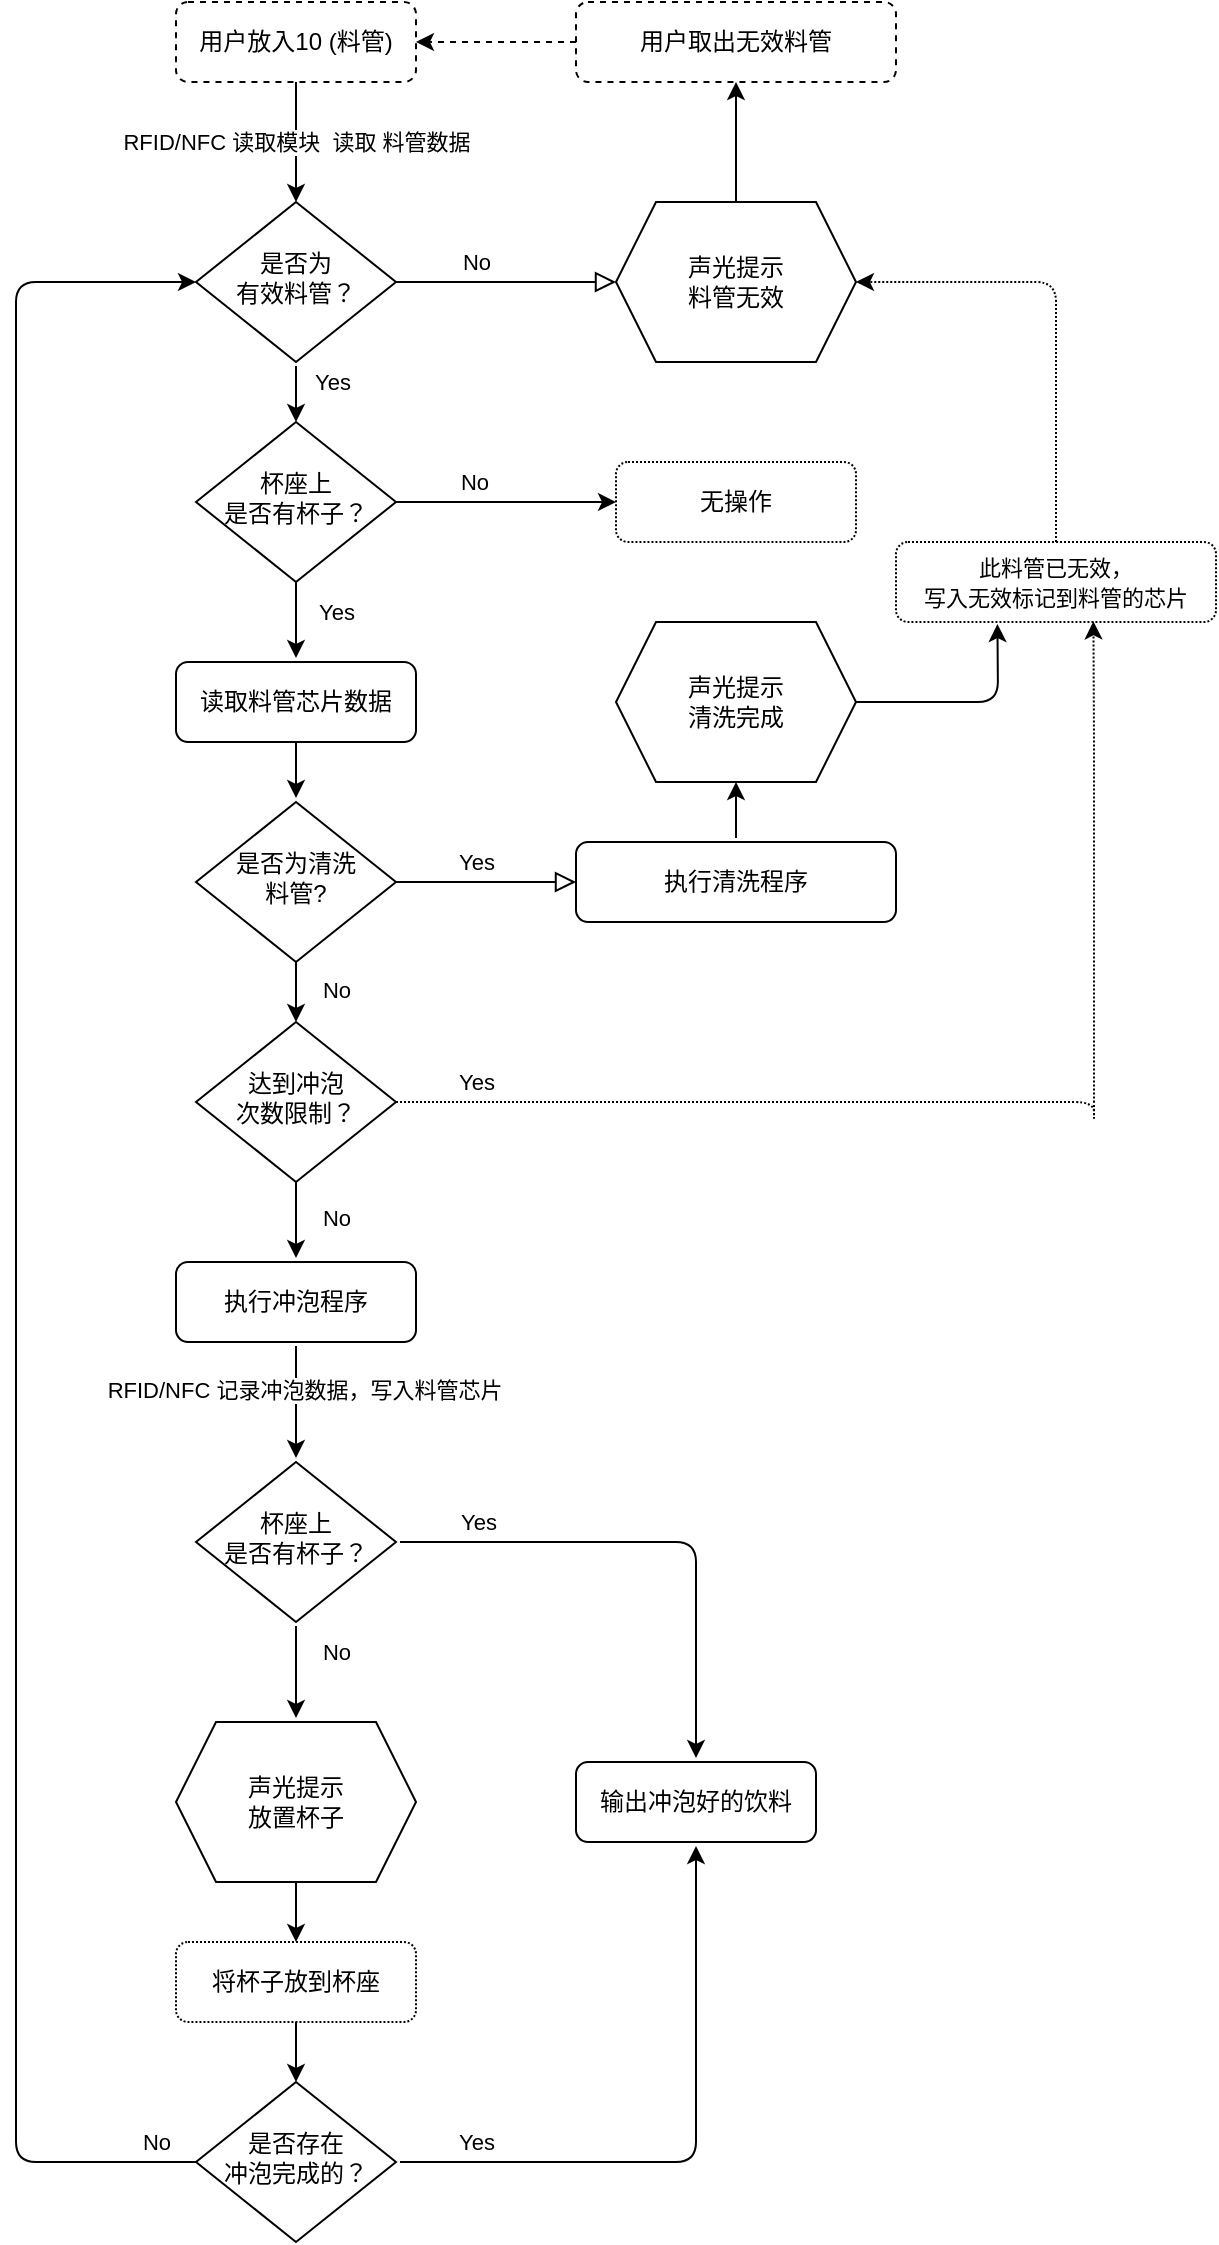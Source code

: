 <mxfile version="13.10.6" type="github">
  <diagram id="C5RBs43oDa-KdzZeNtuy" name="Page-1">
    <mxGraphModel dx="1278" dy="811" grid="1" gridSize="10" guides="1" tooltips="1" connect="1" arrows="1" fold="1" page="1" pageScale="1" pageWidth="827" pageHeight="1169" math="0" shadow="0">
      <root>
        <mxCell id="WIyWlLk6GJQsqaUBKTNV-0" />
        <mxCell id="WIyWlLk6GJQsqaUBKTNV-1" parent="WIyWlLk6GJQsqaUBKTNV-0" />
        <mxCell id="LZBA9C6CO-XnpW2mop-i-12" value="RFID/NFC 读取模块&amp;nbsp; 读取 料管数据" style="edgeStyle=orthogonalEdgeStyle;curved=0;rounded=1;sketch=0;orthogonalLoop=1;jettySize=auto;html=1;entryX=0.5;entryY=0;entryDx=0;entryDy=0;" parent="WIyWlLk6GJQsqaUBKTNV-1" source="WIyWlLk6GJQsqaUBKTNV-3" target="WIyWlLk6GJQsqaUBKTNV-6" edge="1">
          <mxGeometry relative="1" as="geometry">
            <mxPoint x="280" y="160" as="targetPoint" />
            <Array as="points" />
          </mxGeometry>
        </mxCell>
        <mxCell id="WIyWlLk6GJQsqaUBKTNV-3" value="用户放入10 (料管)" style="rounded=1;whiteSpace=wrap;html=1;fontSize=12;glass=0;strokeWidth=1;shadow=0;dashed=1;" parent="WIyWlLk6GJQsqaUBKTNV-1" vertex="1">
          <mxGeometry x="220" y="30" width="120" height="40" as="geometry" />
        </mxCell>
        <mxCell id="WIyWlLk6GJQsqaUBKTNV-5" value="No" style="edgeStyle=orthogonalEdgeStyle;rounded=0;html=1;jettySize=auto;orthogonalLoop=1;fontSize=11;endArrow=block;endFill=0;endSize=8;strokeWidth=1;shadow=0;labelBackgroundColor=none;entryX=0;entryY=0.5;entryDx=0;entryDy=0;" parent="WIyWlLk6GJQsqaUBKTNV-1" source="WIyWlLk6GJQsqaUBKTNV-6" target="LZBA9C6CO-XnpW2mop-i-78" edge="1">
          <mxGeometry x="-0.273" y="10" relative="1" as="geometry">
            <mxPoint as="offset" />
            <mxPoint x="420" y="300" as="targetPoint" />
          </mxGeometry>
        </mxCell>
        <mxCell id="LZBA9C6CO-XnpW2mop-i-25" value="" style="edgeStyle=orthogonalEdgeStyle;curved=1;sketch=0;orthogonalLoop=1;jettySize=auto;html=1;sourcePerimeterSpacing=2;targetPerimeterSpacing=2;entryX=0.5;entryY=0;entryDx=0;entryDy=0;" parent="WIyWlLk6GJQsqaUBKTNV-1" source="WIyWlLk6GJQsqaUBKTNV-6" target="LZBA9C6CO-XnpW2mop-i-83" edge="1">
          <mxGeometry relative="1" as="geometry">
            <mxPoint x="280" y="290" as="targetPoint" />
          </mxGeometry>
        </mxCell>
        <mxCell id="LZBA9C6CO-XnpW2mop-i-26" value="Yes" style="edgeLabel;html=1;align=center;verticalAlign=middle;resizable=0;points=[];" parent="LZBA9C6CO-XnpW2mop-i-25" vertex="1" connectable="0">
          <mxGeometry x="-0.174" y="1" relative="1" as="geometry">
            <mxPoint x="19" y="-8.13" as="offset" />
          </mxGeometry>
        </mxCell>
        <mxCell id="WIyWlLk6GJQsqaUBKTNV-6" value="是否为&lt;br&gt;有效料管？" style="rhombus;whiteSpace=wrap;html=1;shadow=0;fontFamily=Helvetica;fontSize=12;align=center;strokeWidth=1;spacing=6;spacingTop=-4;" parent="WIyWlLk6GJQsqaUBKTNV-1" vertex="1">
          <mxGeometry x="230" y="130" width="100" height="80" as="geometry" />
        </mxCell>
        <mxCell id="LZBA9C6CO-XnpW2mop-i-16" value="" style="edgeStyle=orthogonalEdgeStyle;curved=0;rounded=1;sketch=0;orthogonalLoop=1;jettySize=auto;html=1;exitX=0.5;exitY=0;exitDx=0;exitDy=0;" parent="WIyWlLk6GJQsqaUBKTNV-1" source="LZBA9C6CO-XnpW2mop-i-78" target="LZBA9C6CO-XnpW2mop-i-15" edge="1">
          <mxGeometry relative="1" as="geometry">
            <mxPoint x="500" y="280" as="sourcePoint" />
          </mxGeometry>
        </mxCell>
        <mxCell id="WIyWlLk6GJQsqaUBKTNV-9" value="Yes" style="edgeStyle=orthogonalEdgeStyle;rounded=0;html=1;jettySize=auto;orthogonalLoop=1;fontSize=11;endArrow=block;endFill=0;endSize=8;strokeWidth=1;shadow=0;labelBackgroundColor=none;entryX=0;entryY=0.5;entryDx=0;entryDy=0;" parent="WIyWlLk6GJQsqaUBKTNV-1" source="WIyWlLk6GJQsqaUBKTNV-10" target="WIyWlLk6GJQsqaUBKTNV-12" edge="1">
          <mxGeometry x="-0.111" y="10" relative="1" as="geometry">
            <mxPoint as="offset" />
            <mxPoint x="500" y="470" as="targetPoint" />
          </mxGeometry>
        </mxCell>
        <mxCell id="WIyWlLk6GJQsqaUBKTNV-10" value="是否为清洗&lt;br&gt;料管?" style="rhombus;whiteSpace=wrap;html=1;shadow=0;fontFamily=Helvetica;fontSize=12;align=center;strokeWidth=1;spacing=6;spacingTop=-4;" parent="WIyWlLk6GJQsqaUBKTNV-1" vertex="1">
          <mxGeometry x="230" y="430" width="100" height="80" as="geometry" />
        </mxCell>
        <mxCell id="LZBA9C6CO-XnpW2mop-i-30" value="" style="edgeStyle=orthogonalEdgeStyle;curved=1;sketch=0;orthogonalLoop=1;jettySize=auto;html=1;sourcePerimeterSpacing=2;targetPerimeterSpacing=2;exitX=0.5;exitY=1;exitDx=0;exitDy=0;" parent="WIyWlLk6GJQsqaUBKTNV-1" source="LZBA9C6CO-XnpW2mop-i-37" target="WIyWlLk6GJQsqaUBKTNV-10" edge="1">
          <mxGeometry x="0.035" y="100" relative="1" as="geometry">
            <mxPoint as="offset" />
          </mxGeometry>
        </mxCell>
        <mxCell id="LZBA9C6CO-XnpW2mop-i-39" value="" style="edgeStyle=orthogonalEdgeStyle;curved=1;sketch=0;orthogonalLoop=1;jettySize=auto;html=1;sourcePerimeterSpacing=2;targetPerimeterSpacing=2;exitX=0.5;exitY=1;exitDx=0;exitDy=0;" parent="WIyWlLk6GJQsqaUBKTNV-1" source="LZBA9C6CO-XnpW2mop-i-83" target="LZBA9C6CO-XnpW2mop-i-37" edge="1">
          <mxGeometry relative="1" as="geometry">
            <mxPoint x="280" y="332" as="sourcePoint" />
          </mxGeometry>
        </mxCell>
        <mxCell id="LZBA9C6CO-XnpW2mop-i-89" value="Yes" style="edgeLabel;html=1;align=center;verticalAlign=middle;resizable=0;points=[];" parent="LZBA9C6CO-XnpW2mop-i-39" vertex="1" connectable="0">
          <mxGeometry x="-0.236" relative="1" as="geometry">
            <mxPoint x="20" as="offset" />
          </mxGeometry>
        </mxCell>
        <mxCell id="LZBA9C6CO-XnpW2mop-i-50" value="" style="edgeStyle=orthogonalEdgeStyle;curved=1;sketch=0;orthogonalLoop=1;jettySize=auto;html=1;sourcePerimeterSpacing=2;targetPerimeterSpacing=2;entryX=0.5;entryY=1;entryDx=0;entryDy=0;" parent="WIyWlLk6GJQsqaUBKTNV-1" source="WIyWlLk6GJQsqaUBKTNV-12" target="LZBA9C6CO-XnpW2mop-i-77" edge="1">
          <mxGeometry relative="1" as="geometry">
            <mxPoint x="500" y="562" as="targetPoint" />
          </mxGeometry>
        </mxCell>
        <mxCell id="WIyWlLk6GJQsqaUBKTNV-12" value="执行清洗程序" style="rounded=1;whiteSpace=wrap;html=1;fontSize=12;glass=0;strokeWidth=1;shadow=0;" parent="WIyWlLk6GJQsqaUBKTNV-1" vertex="1">
          <mxGeometry x="420" y="450" width="160" height="40" as="geometry" />
        </mxCell>
        <mxCell id="LZBA9C6CO-XnpW2mop-i-46" style="edgeStyle=orthogonalEdgeStyle;sketch=0;orthogonalLoop=1;jettySize=auto;html=1;exitX=0;exitY=0.5;exitDx=0;exitDy=0;entryX=1;entryY=0.5;entryDx=0;entryDy=0;sourcePerimeterSpacing=2;targetPerimeterSpacing=2;dashed=1;rounded=1;" parent="WIyWlLk6GJQsqaUBKTNV-1" source="LZBA9C6CO-XnpW2mop-i-15" target="WIyWlLk6GJQsqaUBKTNV-3" edge="1">
          <mxGeometry relative="1" as="geometry" />
        </mxCell>
        <mxCell id="LZBA9C6CO-XnpW2mop-i-15" value="用户取出无效料管" style="rounded=1;whiteSpace=wrap;html=1;fontSize=12;glass=0;strokeWidth=1;shadow=0;dashed=1;" parent="WIyWlLk6GJQsqaUBKTNV-1" vertex="1">
          <mxGeometry x="420" y="30" width="160" height="40" as="geometry" />
        </mxCell>
        <mxCell id="LZBA9C6CO-XnpW2mop-i-37" value="读取料管芯片数据" style="rounded=1;whiteSpace=wrap;html=1;fontSize=12;glass=0;strokeWidth=1;shadow=0;" parent="WIyWlLk6GJQsqaUBKTNV-1" vertex="1">
          <mxGeometry x="220" y="360" width="120" height="40" as="geometry" />
        </mxCell>
        <mxCell id="LZBA9C6CO-XnpW2mop-i-41" value="" style="edgeStyle=orthogonalEdgeStyle;curved=1;sketch=0;orthogonalLoop=1;jettySize=auto;html=1;sourcePerimeterSpacing=2;targetPerimeterSpacing=2;exitX=0.5;exitY=1;exitDx=0;exitDy=0;entryX=0.5;entryY=0;entryDx=0;entryDy=0;" parent="WIyWlLk6GJQsqaUBKTNV-1" source="WIyWlLk6GJQsqaUBKTNV-10" target="LZBA9C6CO-XnpW2mop-i-80" edge="1">
          <mxGeometry relative="1" as="geometry">
            <mxPoint x="280" y="680" as="sourcePoint" />
            <mxPoint x="280" y="600" as="targetPoint" />
            <Array as="points" />
          </mxGeometry>
        </mxCell>
        <mxCell id="LZBA9C6CO-XnpW2mop-i-42" value="No" style="edgeLabel;html=1;align=center;verticalAlign=middle;resizable=0;points=[];" parent="LZBA9C6CO-XnpW2mop-i-41" vertex="1" connectable="0">
          <mxGeometry x="-0.111" y="1" relative="1" as="geometry">
            <mxPoint x="19" as="offset" />
          </mxGeometry>
        </mxCell>
        <mxCell id="LZBA9C6CO-XnpW2mop-i-68" value="" style="edgeStyle=orthogonalEdgeStyle;rounded=1;sketch=0;orthogonalLoop=1;jettySize=auto;html=1;sourcePerimeterSpacing=2;targetPerimeterSpacing=2;exitX=0.5;exitY=1;exitDx=0;exitDy=0;" parent="WIyWlLk6GJQsqaUBKTNV-1" source="LZBA9C6CO-XnpW2mop-i-80" target="LZBA9C6CO-XnpW2mop-i-67" edge="1">
          <mxGeometry relative="1" as="geometry">
            <mxPoint x="280" y="642" as="sourcePoint" />
          </mxGeometry>
        </mxCell>
        <mxCell id="LZBA9C6CO-XnpW2mop-i-69" value="No" style="edgeLabel;html=1;align=center;verticalAlign=middle;resizable=0;points=[];" parent="LZBA9C6CO-XnpW2mop-i-68" vertex="1" connectable="0">
          <mxGeometry x="-0.053" y="-3" relative="1" as="geometry">
            <mxPoint x="23" as="offset" />
          </mxGeometry>
        </mxCell>
        <mxCell id="LZBA9C6CO-XnpW2mop-i-54" value="" style="endArrow=classic;html=1;exitX=1;exitY=0.5;exitDx=0;exitDy=0;rounded=1;entryX=0.317;entryY=1.025;entryDx=0;entryDy=0;entryPerimeter=0;" parent="WIyWlLk6GJQsqaUBKTNV-1" source="LZBA9C6CO-XnpW2mop-i-77" target="LZBA9C6CO-XnpW2mop-i-56" edge="1">
          <mxGeometry width="50" height="50" relative="1" as="geometry">
            <mxPoint x="580" y="540" as="sourcePoint" />
            <mxPoint x="680" y="540" as="targetPoint" />
            <Array as="points">
              <mxPoint x="631" y="380" />
            </Array>
          </mxGeometry>
        </mxCell>
        <mxCell id="LZBA9C6CO-XnpW2mop-i-56" value="&lt;span style=&quot;font-size: 11px ; background-color: rgb(255 , 255 , 255)&quot;&gt;此料管已无效，&lt;br&gt;写入无效标记到料管的芯片&lt;/span&gt;" style="rounded=1;whiteSpace=wrap;html=1;dashed=1;dashPattern=1 1;sketch=0;" parent="WIyWlLk6GJQsqaUBKTNV-1" vertex="1">
          <mxGeometry x="580" y="300" width="160" height="40" as="geometry" />
        </mxCell>
        <mxCell id="LZBA9C6CO-XnpW2mop-i-60" value="" style="endArrow=classic;html=1;exitX=0.5;exitY=0;exitDx=0;exitDy=0;entryX=1;entryY=0.5;entryDx=0;entryDy=0;rounded=1;dashed=1;dashPattern=1 1;" parent="WIyWlLk6GJQsqaUBKTNV-1" source="LZBA9C6CO-XnpW2mop-i-56" target="LZBA9C6CO-XnpW2mop-i-78" edge="1">
          <mxGeometry width="50" height="50" relative="1" as="geometry">
            <mxPoint x="720" y="270" as="sourcePoint" />
            <mxPoint x="770" y="220" as="targetPoint" />
            <Array as="points">
              <mxPoint x="660" y="170" />
            </Array>
          </mxGeometry>
        </mxCell>
        <mxCell id="LZBA9C6CO-XnpW2mop-i-66" value="" style="endArrow=classic;html=1;rounded=1;dashed=1;dashPattern=1 1;exitX=1;exitY=0.5;exitDx=0;exitDy=0;entryX=0.617;entryY=0.992;entryDx=0;entryDy=0;entryPerimeter=0;" parent="WIyWlLk6GJQsqaUBKTNV-1" source="LZBA9C6CO-XnpW2mop-i-80" target="LZBA9C6CO-XnpW2mop-i-56" edge="1">
          <mxGeometry width="50" height="50" relative="1" as="geometry">
            <mxPoint x="560" y="630" as="sourcePoint" />
            <mxPoint x="700" y="440" as="targetPoint" />
            <Array as="points">
              <mxPoint x="679" y="580" />
              <mxPoint x="679" y="590" />
              <mxPoint x="679" y="400" />
            </Array>
          </mxGeometry>
        </mxCell>
        <mxCell id="LZBA9C6CO-XnpW2mop-i-81" value="Yes" style="edgeLabel;html=1;align=center;verticalAlign=middle;resizable=0;points=[];" parent="LZBA9C6CO-XnpW2mop-i-66" vertex="1" connectable="0">
          <mxGeometry x="-0.686" y="3" relative="1" as="geometry">
            <mxPoint x="-56" y="-7" as="offset" />
          </mxGeometry>
        </mxCell>
        <mxCell id="LZBA9C6CO-XnpW2mop-i-92" value="" style="edgeStyle=orthogonalEdgeStyle;rounded=1;sketch=0;orthogonalLoop=1;jettySize=auto;html=1;sourcePerimeterSpacing=2;targetPerimeterSpacing=2;" parent="WIyWlLk6GJQsqaUBKTNV-1" source="LZBA9C6CO-XnpW2mop-i-67" target="LZBA9C6CO-XnpW2mop-i-91" edge="1">
          <mxGeometry relative="1" as="geometry" />
        </mxCell>
        <mxCell id="LZBA9C6CO-XnpW2mop-i-115" value="RFID/NFC 记录冲泡数据，写入料管芯片&lt;br&gt;" style="edgeLabel;html=1;align=center;verticalAlign=middle;resizable=0;points=[];" parent="LZBA9C6CO-XnpW2mop-i-92" vertex="1" connectable="0">
          <mxGeometry x="0.213" y="-4" relative="1" as="geometry">
            <mxPoint x="8" y="-12" as="offset" />
          </mxGeometry>
        </mxCell>
        <mxCell id="LZBA9C6CO-XnpW2mop-i-67" value="执行冲泡程序" style="rounded=1;whiteSpace=wrap;html=1;sketch=0;" parent="WIyWlLk6GJQsqaUBKTNV-1" vertex="1">
          <mxGeometry x="220" y="660" width="120" height="40" as="geometry" />
        </mxCell>
        <mxCell id="LZBA9C6CO-XnpW2mop-i-72" value="输出冲泡好的饮料" style="rounded=1;whiteSpace=wrap;html=1;sketch=0;" parent="WIyWlLk6GJQsqaUBKTNV-1" vertex="1">
          <mxGeometry x="420" y="910" width="120" height="40" as="geometry" />
        </mxCell>
        <mxCell id="LZBA9C6CO-XnpW2mop-i-77" value="&lt;span&gt;声光提示&lt;br&gt;清洗完成&lt;/span&gt;" style="shape=hexagon;perimeter=hexagonPerimeter2;whiteSpace=wrap;html=1;fixedSize=1;rounded=0;sketch=0;" parent="WIyWlLk6GJQsqaUBKTNV-1" vertex="1">
          <mxGeometry x="440" y="340" width="120" height="80" as="geometry" />
        </mxCell>
        <mxCell id="LZBA9C6CO-XnpW2mop-i-78" value="&lt;span&gt;声光提示&lt;br&gt;料管无效&lt;br&gt;&lt;/span&gt;" style="shape=hexagon;perimeter=hexagonPerimeter2;whiteSpace=wrap;html=1;fixedSize=1;rounded=0;sketch=0;" parent="WIyWlLk6GJQsqaUBKTNV-1" vertex="1">
          <mxGeometry x="440" y="130" width="120" height="80" as="geometry" />
        </mxCell>
        <mxCell id="LZBA9C6CO-XnpW2mop-i-80" value="达到冲泡&lt;br&gt;次数限制？" style="rhombus;whiteSpace=wrap;html=1;shadow=0;fontFamily=Helvetica;fontSize=12;align=center;strokeWidth=1;spacing=6;spacingTop=-4;" parent="WIyWlLk6GJQsqaUBKTNV-1" vertex="1">
          <mxGeometry x="230" y="540" width="100" height="80" as="geometry" />
        </mxCell>
        <mxCell id="LZBA9C6CO-XnpW2mop-i-85" value="No" style="edgeStyle=orthogonalEdgeStyle;rounded=1;sketch=0;orthogonalLoop=1;jettySize=auto;html=1;sourcePerimeterSpacing=2;targetPerimeterSpacing=2;exitX=1;exitY=0.5;exitDx=0;exitDy=0;entryX=0;entryY=0.5;entryDx=0;entryDy=0;" parent="WIyWlLk6GJQsqaUBKTNV-1" source="LZBA9C6CO-XnpW2mop-i-83" target="LZBA9C6CO-XnpW2mop-i-97" edge="1">
          <mxGeometry x="-0.282" y="10" relative="1" as="geometry">
            <mxPoint x="438.032" y="310.067" as="targetPoint" />
            <Array as="points">
              <mxPoint x="390" y="280" />
              <mxPoint x="390" y="280" />
            </Array>
            <mxPoint x="-1" as="offset" />
          </mxGeometry>
        </mxCell>
        <mxCell id="LZBA9C6CO-XnpW2mop-i-83" value="杯座上&lt;br&gt;是否有杯子？" style="rhombus;whiteSpace=wrap;html=1;shadow=0;fontFamily=Helvetica;fontSize=12;align=center;strokeWidth=1;spacing=6;spacingTop=-4;" parent="WIyWlLk6GJQsqaUBKTNV-1" vertex="1">
          <mxGeometry x="230" y="240" width="100" height="80" as="geometry" />
        </mxCell>
        <mxCell id="LZBA9C6CO-XnpW2mop-i-93" value="" style="edgeStyle=orthogonalEdgeStyle;rounded=1;sketch=0;orthogonalLoop=1;jettySize=auto;html=1;sourcePerimeterSpacing=2;targetPerimeterSpacing=2;" parent="WIyWlLk6GJQsqaUBKTNV-1" source="LZBA9C6CO-XnpW2mop-i-91" target="LZBA9C6CO-XnpW2mop-i-72" edge="1">
          <mxGeometry relative="1" as="geometry" />
        </mxCell>
        <mxCell id="LZBA9C6CO-XnpW2mop-i-94" value="Yes" style="edgeLabel;html=1;align=center;verticalAlign=middle;resizable=0;points=[];" parent="LZBA9C6CO-XnpW2mop-i-93" vertex="1" connectable="0">
          <mxGeometry x="0.058" y="-4" relative="1" as="geometry">
            <mxPoint x="-97.0" y="-14" as="offset" />
          </mxGeometry>
        </mxCell>
        <mxCell id="LZBA9C6CO-XnpW2mop-i-98" value="" style="edgeStyle=orthogonalEdgeStyle;rounded=1;sketch=0;orthogonalLoop=1;jettySize=auto;html=1;sourcePerimeterSpacing=2;targetPerimeterSpacing=2;" parent="WIyWlLk6GJQsqaUBKTNV-1" source="LZBA9C6CO-XnpW2mop-i-91" target="LZBA9C6CO-XnpW2mop-i-95" edge="1">
          <mxGeometry relative="1" as="geometry" />
        </mxCell>
        <mxCell id="LZBA9C6CO-XnpW2mop-i-99" value="No" style="edgeLabel;html=1;align=center;verticalAlign=middle;resizable=0;points=[];" parent="LZBA9C6CO-XnpW2mop-i-98" vertex="1" connectable="0">
          <mxGeometry x="-0.17" y="4" relative="1" as="geometry">
            <mxPoint x="16" y="-6" as="offset" />
          </mxGeometry>
        </mxCell>
        <mxCell id="LZBA9C6CO-XnpW2mop-i-91" value="杯座上&lt;br&gt;是否有杯子？" style="rhombus;whiteSpace=wrap;html=1;shadow=0;fontFamily=Helvetica;fontSize=12;align=center;strokeWidth=1;spacing=6;spacingTop=-4;" parent="WIyWlLk6GJQsqaUBKTNV-1" vertex="1">
          <mxGeometry x="230" y="760" width="100" height="80" as="geometry" />
        </mxCell>
        <mxCell id="LZBA9C6CO-XnpW2mop-i-97" value="无操作" style="rounded=1;whiteSpace=wrap;html=1;sketch=0;dashed=1;dashPattern=1 1;" parent="WIyWlLk6GJQsqaUBKTNV-1" vertex="1">
          <mxGeometry x="440" y="260" width="120" height="40" as="geometry" />
        </mxCell>
        <mxCell id="LZBA9C6CO-XnpW2mop-i-113" style="edgeStyle=orthogonalEdgeStyle;rounded=1;sketch=0;orthogonalLoop=1;jettySize=auto;html=1;exitX=0.5;exitY=1;exitDx=0;exitDy=0;entryX=0.5;entryY=0;entryDx=0;entryDy=0;sourcePerimeterSpacing=2;targetPerimeterSpacing=2;" parent="WIyWlLk6GJQsqaUBKTNV-1" source="LZBA9C6CO-XnpW2mop-i-100" target="LZBA9C6CO-XnpW2mop-i-112" edge="1">
          <mxGeometry relative="1" as="geometry" />
        </mxCell>
        <mxCell id="LZBA9C6CO-XnpW2mop-i-100" value="将杯子放到杯座" style="rounded=1;whiteSpace=wrap;html=1;dashed=1;dashPattern=1 1;sketch=0;" parent="WIyWlLk6GJQsqaUBKTNV-1" vertex="1">
          <mxGeometry x="220" y="1000" width="120" height="40" as="geometry" />
        </mxCell>
        <mxCell id="LZBA9C6CO-XnpW2mop-i-111" style="edgeStyle=orthogonalEdgeStyle;rounded=1;sketch=0;orthogonalLoop=1;jettySize=auto;html=1;exitX=0.5;exitY=1;exitDx=0;exitDy=0;entryX=0.5;entryY=0;entryDx=0;entryDy=0;sourcePerimeterSpacing=2;targetPerimeterSpacing=2;" parent="WIyWlLk6GJQsqaUBKTNV-1" source="LZBA9C6CO-XnpW2mop-i-95" target="LZBA9C6CO-XnpW2mop-i-100" edge="1">
          <mxGeometry relative="1" as="geometry" />
        </mxCell>
        <mxCell id="LZBA9C6CO-XnpW2mop-i-95" value="&lt;span&gt;声光提示&lt;br&gt;放置杯子&lt;br&gt;&lt;/span&gt;" style="shape=hexagon;perimeter=hexagonPerimeter2;whiteSpace=wrap;html=1;fixedSize=1;rounded=0;sketch=0;" parent="WIyWlLk6GJQsqaUBKTNV-1" vertex="1">
          <mxGeometry x="220" y="890" width="120" height="80" as="geometry" />
        </mxCell>
        <mxCell id="LZBA9C6CO-XnpW2mop-i-114" style="edgeStyle=orthogonalEdgeStyle;rounded=1;sketch=0;orthogonalLoop=1;jettySize=auto;html=1;exitX=0;exitY=0.5;exitDx=0;exitDy=0;entryX=0;entryY=0.5;entryDx=0;entryDy=0;sourcePerimeterSpacing=2;targetPerimeterSpacing=2;" parent="WIyWlLk6GJQsqaUBKTNV-1" source="LZBA9C6CO-XnpW2mop-i-112" target="WIyWlLk6GJQsqaUBKTNV-6" edge="1">
          <mxGeometry relative="1" as="geometry">
            <Array as="points">
              <mxPoint x="140" y="1110" />
              <mxPoint x="140" y="170" />
            </Array>
          </mxGeometry>
        </mxCell>
        <mxCell id="LZBA9C6CO-XnpW2mop-i-118" value="No" style="edgeLabel;html=1;align=center;verticalAlign=middle;resizable=0;points=[];" parent="LZBA9C6CO-XnpW2mop-i-114" vertex="1" connectable="0">
          <mxGeometry x="-0.95" relative="1" as="geometry">
            <mxPoint x="7.78" y="-10" as="offset" />
          </mxGeometry>
        </mxCell>
        <mxCell id="LZBA9C6CO-XnpW2mop-i-116" value="" style="edgeStyle=orthogonalEdgeStyle;rounded=1;sketch=0;orthogonalLoop=1;jettySize=auto;html=1;sourcePerimeterSpacing=2;targetPerimeterSpacing=2;" parent="WIyWlLk6GJQsqaUBKTNV-1" source="LZBA9C6CO-XnpW2mop-i-112" target="LZBA9C6CO-XnpW2mop-i-72" edge="1">
          <mxGeometry relative="1" as="geometry" />
        </mxCell>
        <mxCell id="LZBA9C6CO-XnpW2mop-i-117" value="Yes" style="edgeLabel;html=1;align=center;verticalAlign=middle;resizable=0;points=[];" parent="LZBA9C6CO-XnpW2mop-i-116" vertex="1" connectable="0">
          <mxGeometry x="-0.282" relative="1" as="geometry">
            <mxPoint x="-72.0" y="-10" as="offset" />
          </mxGeometry>
        </mxCell>
        <mxCell id="LZBA9C6CO-XnpW2mop-i-112" value="是否存在&lt;br&gt;冲泡完成的？" style="rhombus;whiteSpace=wrap;html=1;shadow=0;fontFamily=Helvetica;fontSize=12;align=center;strokeWidth=1;spacing=6;spacingTop=-4;" parent="WIyWlLk6GJQsqaUBKTNV-1" vertex="1">
          <mxGeometry x="230" y="1070" width="100" height="80" as="geometry" />
        </mxCell>
      </root>
    </mxGraphModel>
  </diagram>
</mxfile>
